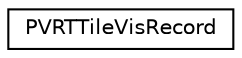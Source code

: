 digraph "Graphical Class Hierarchy"
{
  edge [fontname="Helvetica",fontsize="10",labelfontname="Helvetica",labelfontsize="10"];
  node [fontname="Helvetica",fontsize="10",shape=record];
  rankdir="LR";
  Node1 [label="PVRTTileVisRecord",height=0.2,width=0.4,color="black", fillcolor="white", style="filled",URL="$struct_p_v_r_t_tile_vis_record.html"];
}
